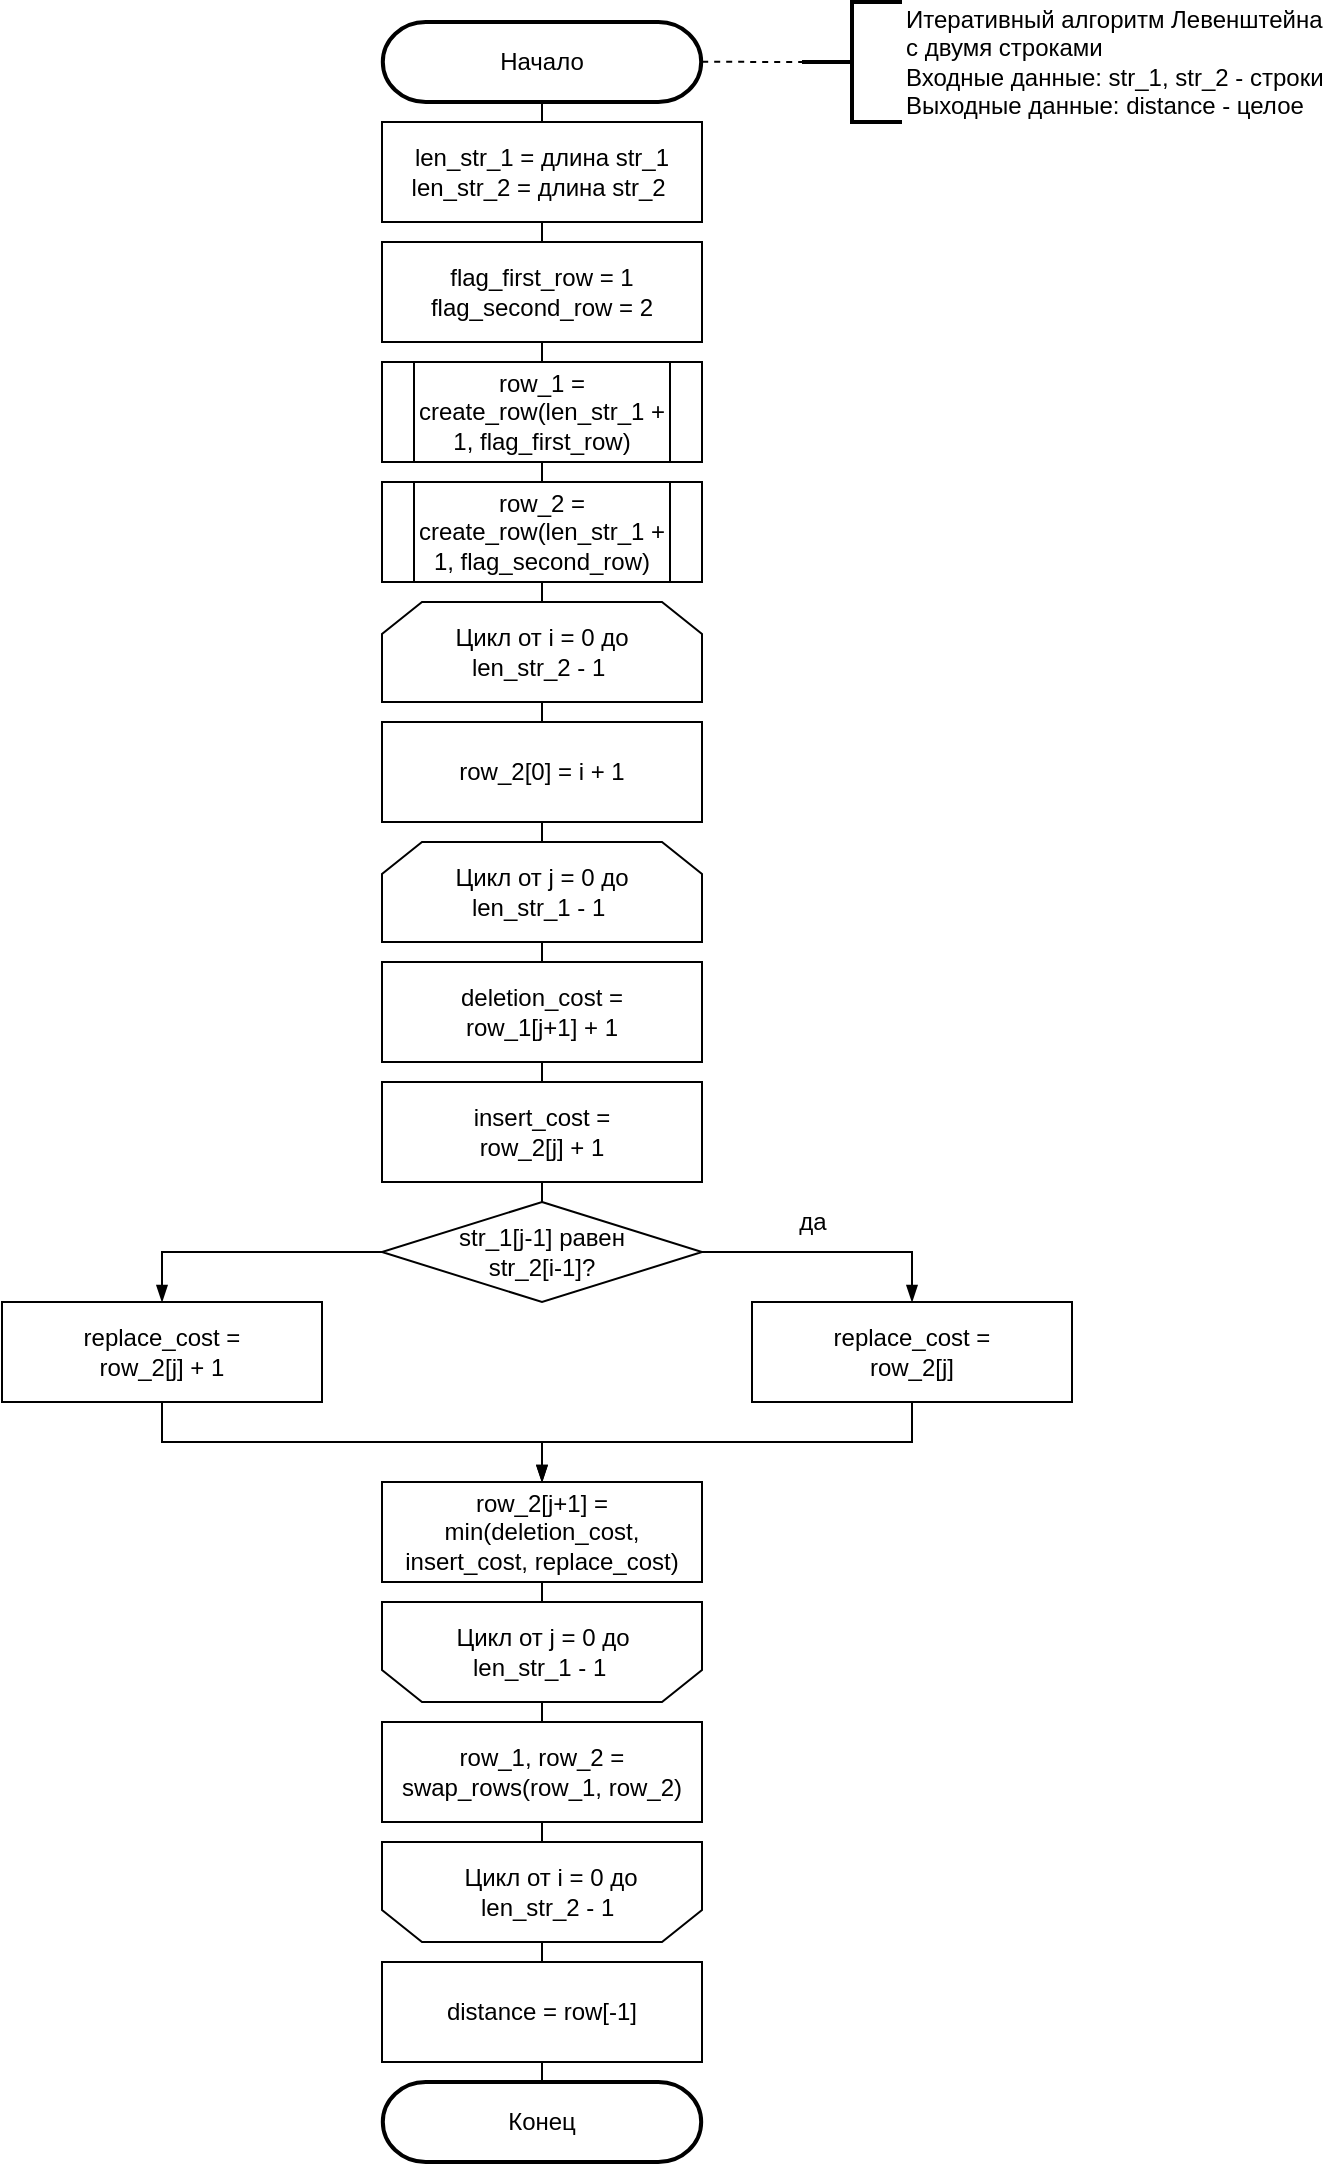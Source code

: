 <mxfile version="14.9.6" type="device" pages="4"><diagram id="wcOaWoGumHLgok5iNIA7" name="Итеративный с двумя строками "><mxGraphModel dx="2595" dy="1518" grid="1" gridSize="10" guides="1" tooltips="1" connect="1" arrows="1" fold="1" page="1" pageScale="1" pageWidth="827" pageHeight="1169" math="0" shadow="0"><root><mxCell id="0"/><mxCell id="1" parent="0"/><mxCell id="ipTr7ee8x_dG4p_6dd5r-1" style="edgeStyle=orthogonalEdgeStyle;rounded=0;orthogonalLoop=1;jettySize=auto;html=1;exitX=0.5;exitY=1;exitDx=0;exitDy=0;exitPerimeter=0;entryX=0.5;entryY=0;entryDx=0;entryDy=0;endArrow=none;endFill=0;" edge="1" parent="1" source="ipTr7ee8x_dG4p_6dd5r-2" target="ipTr7ee8x_dG4p_6dd5r-5"><mxGeometry relative="1" as="geometry"/></mxCell><mxCell id="ipTr7ee8x_dG4p_6dd5r-2" value="Начало" style="strokeWidth=2;html=1;shape=stencil(xVVNb4MwDP01HJmAaF17nFh37GWTdnap20YLCXKyfvz7hRrUUkpHc5nEAT/De36OrUQit1uoMMoSDSVG4i3Ksk+kUmpwhnzgM1uGJwmHew5nUw7BVlg4xnZAEpYKOWMdmW/cy5VrGKTeIklXZ8U8Sl79N/Uj8sJo7Umk0baTuch7MpDa/5scmCx5emaZYxNzVHmFEh1SBz2bWzAQZe/BSuk4pY8Apa6jVvcvpa/HldIwpXlI99JrsXRkBxcBxm7ITWcjDyxIrmV/3F1QM3tyo90NyIncI0MLKPIlFN8bMj96dbPICurl7iXadGl2eK5eXM33Pf8tg5L6gmEyfZwBqPAv1DC88C907JZ0iOEgbUzGQd2FDr0C2mDsaeK1gk0nZfeI1QXcHP3taicBhq9aNo7i/xyHnHChjMU7e+Dx3pSd0IHRFPnaEN6Z2bVUiu+moXXoEZxQvilPwC8=);whiteSpace=wrap;" vertex="1" parent="1"><mxGeometry x="240.0" y="60.0" width="300" height="40" as="geometry"/></mxCell><mxCell id="ipTr7ee8x_dG4p_6dd5r-3" value="Итеративный алгоритм Левенштейна&amp;nbsp;&lt;br&gt;с двумя строками&lt;br&gt;Входные данные: str_1, str_2 - строки&lt;br&gt;Выходные данные: distance - целое" style="strokeWidth=2;html=1;shape=mxgraph.flowchart.annotation_2;align=left;labelPosition=right;pointerEvents=1;" vertex="1" parent="1"><mxGeometry x="520.0" y="50.0" width="50" height="60" as="geometry"/></mxCell><mxCell id="ipTr7ee8x_dG4p_6dd5r-4" style="edgeStyle=orthogonalEdgeStyle;rounded=0;orthogonalLoop=1;jettySize=auto;html=1;exitX=0.5;exitY=1;exitDx=0;exitDy=0;entryX=0.5;entryY=0;entryDx=0;entryDy=0;endArrow=none;endFill=0;" edge="1" parent="1" source="ipTr7ee8x_dG4p_6dd5r-5" target="ipTr7ee8x_dG4p_6dd5r-7"><mxGeometry relative="1" as="geometry"/></mxCell><mxCell id="ipTr7ee8x_dG4p_6dd5r-5" value="len_str_1 = длина str_1&lt;br&gt;len_str_2 = длина str_2&amp;nbsp;" style="rounded=0;whiteSpace=wrap;html=1;" vertex="1" parent="1"><mxGeometry x="310.0" y="110.0" width="160" height="50" as="geometry"/></mxCell><mxCell id="ipTr7ee8x_dG4p_6dd5r-6" style="edgeStyle=orthogonalEdgeStyle;rounded=0;orthogonalLoop=1;jettySize=auto;html=1;exitX=0.5;exitY=1;exitDx=0;exitDy=0;entryX=0.5;entryY=0;entryDx=0;entryDy=0;endArrow=none;endFill=0;" edge="1" parent="1" source="ipTr7ee8x_dG4p_6dd5r-7" target="ipTr7ee8x_dG4p_6dd5r-9"><mxGeometry relative="1" as="geometry"/></mxCell><mxCell id="ipTr7ee8x_dG4p_6dd5r-7" value="flag_first_row = 1&lt;br&gt;flag_second_row = 2" style="rounded=0;whiteSpace=wrap;html=1;" vertex="1" parent="1"><mxGeometry x="310.0" y="170.0" width="160" height="50" as="geometry"/></mxCell><mxCell id="ipTr7ee8x_dG4p_6dd5r-8" style="edgeStyle=orthogonalEdgeStyle;rounded=0;orthogonalLoop=1;jettySize=auto;html=1;exitX=0.5;exitY=1;exitDx=0;exitDy=0;entryX=0.5;entryY=0;entryDx=0;entryDy=0;endArrow=none;endFill=0;" edge="1" parent="1" source="ipTr7ee8x_dG4p_6dd5r-9" target="ipTr7ee8x_dG4p_6dd5r-11"><mxGeometry relative="1" as="geometry"/></mxCell><mxCell id="ipTr7ee8x_dG4p_6dd5r-9" value="row_1 = create_row(len_str_1 + 1, flag_first_row)" style="shape=process;whiteSpace=wrap;html=1;backgroundOutline=1;" vertex="1" parent="1"><mxGeometry x="310.0" y="230.0" width="160" height="50" as="geometry"/></mxCell><mxCell id="ipTr7ee8x_dG4p_6dd5r-10" style="edgeStyle=orthogonalEdgeStyle;rounded=0;orthogonalLoop=1;jettySize=auto;html=1;exitX=0.5;exitY=1;exitDx=0;exitDy=0;entryX=0.5;entryY=0;entryDx=0;entryDy=0;endArrow=none;endFill=0;" edge="1" parent="1" source="ipTr7ee8x_dG4p_6dd5r-11" target="ipTr7ee8x_dG4p_6dd5r-13"><mxGeometry relative="1" as="geometry"/></mxCell><mxCell id="ipTr7ee8x_dG4p_6dd5r-11" value="row_2 = create_row(len_str_1 + 1, flag_second_row)" style="shape=process;whiteSpace=wrap;html=1;backgroundOutline=1;" vertex="1" parent="1"><mxGeometry x="310.0" y="290.0" width="160" height="50" as="geometry"/></mxCell><mxCell id="ipTr7ee8x_dG4p_6dd5r-12" style="edgeStyle=orthogonalEdgeStyle;rounded=0;orthogonalLoop=1;jettySize=auto;html=1;exitX=0.5;exitY=1;exitDx=0;exitDy=0;entryX=0.5;entryY=0;entryDx=0;entryDy=0;endArrow=none;endFill=0;" edge="1" parent="1" source="ipTr7ee8x_dG4p_6dd5r-13" target="ipTr7ee8x_dG4p_6dd5r-15"><mxGeometry relative="1" as="geometry"/></mxCell><mxCell id="ipTr7ee8x_dG4p_6dd5r-13" value="Цикл от i = 0 до &lt;br&gt;len_str_2 - 1&amp;nbsp;" style="shape=loopLimit;whiteSpace=wrap;html=1;" vertex="1" parent="1"><mxGeometry x="310.0" y="350.0" width="160" height="50" as="geometry"/></mxCell><mxCell id="ipTr7ee8x_dG4p_6dd5r-14" style="edgeStyle=orthogonalEdgeStyle;rounded=0;orthogonalLoop=1;jettySize=auto;html=1;exitX=0.5;exitY=1;exitDx=0;exitDy=0;entryX=0.5;entryY=0;entryDx=0;entryDy=0;endArrow=none;endFill=0;" edge="1" parent="1" source="ipTr7ee8x_dG4p_6dd5r-15" target="ipTr7ee8x_dG4p_6dd5r-17"><mxGeometry relative="1" as="geometry"/></mxCell><mxCell id="ipTr7ee8x_dG4p_6dd5r-15" value="row_2[0] = i + 1" style="rounded=0;whiteSpace=wrap;html=1;" vertex="1" parent="1"><mxGeometry x="310.0" y="410.0" width="160" height="50" as="geometry"/></mxCell><mxCell id="ipTr7ee8x_dG4p_6dd5r-16" style="edgeStyle=orthogonalEdgeStyle;rounded=0;orthogonalLoop=1;jettySize=auto;html=1;exitX=0.5;exitY=1;exitDx=0;exitDy=0;entryX=0.5;entryY=0;entryDx=0;entryDy=0;endArrow=none;endFill=0;" edge="1" parent="1" source="ipTr7ee8x_dG4p_6dd5r-17" target="ipTr7ee8x_dG4p_6dd5r-19"><mxGeometry relative="1" as="geometry"/></mxCell><mxCell id="ipTr7ee8x_dG4p_6dd5r-17" value="Цикл от j = 0 до &lt;br&gt;len_str_1 - 1&amp;nbsp;" style="shape=loopLimit;whiteSpace=wrap;html=1;" vertex="1" parent="1"><mxGeometry x="310.0" y="470.0" width="160" height="50" as="geometry"/></mxCell><mxCell id="ipTr7ee8x_dG4p_6dd5r-18" style="edgeStyle=orthogonalEdgeStyle;rounded=0;orthogonalLoop=1;jettySize=auto;html=1;exitX=0.5;exitY=1;exitDx=0;exitDy=0;entryX=0.5;entryY=0;entryDx=0;entryDy=0;endArrow=none;endFill=0;" edge="1" parent="1" source="ipTr7ee8x_dG4p_6dd5r-19" target="ipTr7ee8x_dG4p_6dd5r-21"><mxGeometry relative="1" as="geometry"/></mxCell><mxCell id="ipTr7ee8x_dG4p_6dd5r-19" value="deletion_cost = &lt;br&gt;row_1[j+1] + 1" style="rounded=0;whiteSpace=wrap;html=1;" vertex="1" parent="1"><mxGeometry x="310.0" y="530.0" width="160" height="50" as="geometry"/></mxCell><mxCell id="ipTr7ee8x_dG4p_6dd5r-20" style="edgeStyle=orthogonalEdgeStyle;rounded=0;orthogonalLoop=1;jettySize=auto;html=1;exitX=0.5;exitY=1;exitDx=0;exitDy=0;entryX=0.5;entryY=0;entryDx=0;entryDy=0;endArrow=none;endFill=0;" edge="1" parent="1" source="ipTr7ee8x_dG4p_6dd5r-21" target="ipTr7ee8x_dG4p_6dd5r-26"><mxGeometry relative="1" as="geometry"/></mxCell><mxCell id="ipTr7ee8x_dG4p_6dd5r-21" value="insert_cost = &lt;br&gt;row_2[j] + 1" style="rounded=0;whiteSpace=wrap;html=1;" vertex="1" parent="1"><mxGeometry x="310.0" y="590.0" width="160" height="50" as="geometry"/></mxCell><mxCell id="ipTr7ee8x_dG4p_6dd5r-22" style="edgeStyle=orthogonalEdgeStyle;rounded=0;orthogonalLoop=1;jettySize=auto;html=1;exitX=0.5;exitY=1;exitDx=0;exitDy=0;entryX=0.5;entryY=0;entryDx=0;entryDy=0;endArrow=blockThin;endFill=1;" edge="1" parent="1" source="ipTr7ee8x_dG4p_6dd5r-23" target="ipTr7ee8x_dG4p_6dd5r-31"><mxGeometry relative="1" as="geometry"/></mxCell><mxCell id="ipTr7ee8x_dG4p_6dd5r-23" value="replace_cost = &lt;br&gt;row_2[j]" style="rounded=0;whiteSpace=wrap;html=1;" vertex="1" parent="1"><mxGeometry x="495.0" y="700.0" width="160" height="50" as="geometry"/></mxCell><mxCell id="ipTr7ee8x_dG4p_6dd5r-24" style="edgeStyle=orthogonalEdgeStyle;rounded=0;orthogonalLoop=1;jettySize=auto;html=1;exitX=1;exitY=0.5;exitDx=0;exitDy=0;entryX=0.5;entryY=0;entryDx=0;entryDy=0;endArrow=blockThin;endFill=1;" edge="1" parent="1" source="ipTr7ee8x_dG4p_6dd5r-26" target="ipTr7ee8x_dG4p_6dd5r-23"><mxGeometry relative="1" as="geometry"/></mxCell><mxCell id="ipTr7ee8x_dG4p_6dd5r-25" style="edgeStyle=orthogonalEdgeStyle;rounded=0;orthogonalLoop=1;jettySize=auto;html=1;exitX=0;exitY=0.5;exitDx=0;exitDy=0;entryX=0.5;entryY=0;entryDx=0;entryDy=0;endArrow=blockThin;endFill=1;" edge="1" parent="1" source="ipTr7ee8x_dG4p_6dd5r-26" target="ipTr7ee8x_dG4p_6dd5r-29"><mxGeometry relative="1" as="geometry"/></mxCell><mxCell id="ipTr7ee8x_dG4p_6dd5r-26" value="str_1[j-1] равен&lt;br&gt;str_2[i-1]?" style="rhombus;whiteSpace=wrap;html=1;" vertex="1" parent="1"><mxGeometry x="310.0" y="650.0" width="160" height="50" as="geometry"/></mxCell><mxCell id="ipTr7ee8x_dG4p_6dd5r-27" value="да" style="text;html=1;align=center;verticalAlign=middle;resizable=0;points=[];autosize=1;strokeColor=none;" vertex="1" parent="1"><mxGeometry x="510.0" y="650.0" width="30" height="20" as="geometry"/></mxCell><mxCell id="ipTr7ee8x_dG4p_6dd5r-28" style="edgeStyle=orthogonalEdgeStyle;rounded=0;orthogonalLoop=1;jettySize=auto;html=1;exitX=0.5;exitY=1;exitDx=0;exitDy=0;entryX=0.5;entryY=0;entryDx=0;entryDy=0;endArrow=blockThin;endFill=1;" edge="1" parent="1" source="ipTr7ee8x_dG4p_6dd5r-29" target="ipTr7ee8x_dG4p_6dd5r-31"><mxGeometry relative="1" as="geometry"/></mxCell><mxCell id="ipTr7ee8x_dG4p_6dd5r-29" value="replace_cost = &lt;br&gt;row_2[j] + 1" style="rounded=0;whiteSpace=wrap;html=1;" vertex="1" parent="1"><mxGeometry x="120.0" y="700.0" width="160" height="50" as="geometry"/></mxCell><mxCell id="ipTr7ee8x_dG4p_6dd5r-30" style="edgeStyle=orthogonalEdgeStyle;rounded=0;orthogonalLoop=1;jettySize=auto;html=1;exitX=0.5;exitY=1;exitDx=0;exitDy=0;entryX=0.5;entryY=1;entryDx=0;entryDy=0;endArrow=none;endFill=0;" edge="1" parent="1" source="ipTr7ee8x_dG4p_6dd5r-31" target="ipTr7ee8x_dG4p_6dd5r-41"><mxGeometry relative="1" as="geometry"/></mxCell><mxCell id="ipTr7ee8x_dG4p_6dd5r-31" value="row_2[j+1] = min(deletion_cost, insert_cost, replace_cost)" style="rounded=0;whiteSpace=wrap;html=1;" vertex="1" parent="1"><mxGeometry x="310.0" y="790.0" width="160" height="50" as="geometry"/></mxCell><mxCell id="ipTr7ee8x_dG4p_6dd5r-32" style="edgeStyle=orthogonalEdgeStyle;rounded=0;orthogonalLoop=1;jettySize=auto;html=1;exitX=0.5;exitY=1;exitDx=0;exitDy=0;endArrow=blockThin;endFill=1;" edge="1" parent="1" source="ipTr7ee8x_dG4p_6dd5r-17" target="ipTr7ee8x_dG4p_6dd5r-17"><mxGeometry relative="1" as="geometry"/></mxCell><mxCell id="ipTr7ee8x_dG4p_6dd5r-33" style="edgeStyle=orthogonalEdgeStyle;rounded=0;orthogonalLoop=1;jettySize=auto;html=1;exitX=0.5;exitY=1;exitDx=0;exitDy=0;entryX=0.5;entryY=1;entryDx=0;entryDy=0;endArrow=none;endFill=0;" edge="1" parent="1" source="ipTr7ee8x_dG4p_6dd5r-34" target="ipTr7ee8x_dG4p_6dd5r-44"><mxGeometry relative="1" as="geometry"/></mxCell><mxCell id="ipTr7ee8x_dG4p_6dd5r-34" value="row_1, row_2 = swap_rows(row_1, row_2)" style="rounded=0;whiteSpace=wrap;html=1;" vertex="1" parent="1"><mxGeometry x="310.0" y="910.0" width="160" height="50" as="geometry"/></mxCell><mxCell id="ipTr7ee8x_dG4p_6dd5r-35" style="edgeStyle=orthogonalEdgeStyle;rounded=0;orthogonalLoop=1;jettySize=auto;html=1;exitX=0.5;exitY=0;exitDx=0;exitDy=0;entryX=0.5;entryY=0;entryDx=0;entryDy=0;endArrow=none;endFill=0;" edge="1" parent="1" source="ipTr7ee8x_dG4p_6dd5r-36" target="ipTr7ee8x_dG4p_6dd5r-44"><mxGeometry relative="1" as="geometry"/></mxCell><mxCell id="ipTr7ee8x_dG4p_6dd5r-36" value="distance = row[-1]" style="rounded=0;whiteSpace=wrap;html=1;" vertex="1" parent="1"><mxGeometry x="310.0" y="1030.0" width="160" height="50" as="geometry"/></mxCell><mxCell id="ipTr7ee8x_dG4p_6dd5r-37" value="" style="endArrow=none;dashed=1;html=1;entryX=0;entryY=0.5;entryDx=0;entryDy=0;entryPerimeter=0;exitX=0.767;exitY=0.497;exitDx=0;exitDy=0;exitPerimeter=0;" edge="1" parent="1" source="ipTr7ee8x_dG4p_6dd5r-2" target="ipTr7ee8x_dG4p_6dd5r-3"><mxGeometry width="50" height="50" relative="1" as="geometry"><mxPoint x="330.0" y="190.0" as="sourcePoint"/><mxPoint x="380.0" y="140.0" as="targetPoint"/></mxGeometry></mxCell><mxCell id="ipTr7ee8x_dG4p_6dd5r-38" style="edgeStyle=orthogonalEdgeStyle;rounded=0;orthogonalLoop=1;jettySize=auto;html=1;exitX=0.5;exitY=0;exitDx=0;exitDy=0;exitPerimeter=0;entryX=0.5;entryY=1;entryDx=0;entryDy=0;endArrow=none;endFill=0;" edge="1" parent="1" source="ipTr7ee8x_dG4p_6dd5r-39" target="ipTr7ee8x_dG4p_6dd5r-36"><mxGeometry relative="1" as="geometry"/></mxCell><mxCell id="ipTr7ee8x_dG4p_6dd5r-39" value="Конец" style="strokeWidth=2;html=1;shape=stencil(xVVNb4MwDP01HJmAaF17nFh37GWTdnap20YLCXKyfvz7hRrUUkpHc5nEAT/De36OrUQit1uoMMoSDSVG4i3Ksk+kUmpwhnzgM1uGJwmHew5nUw7BVlg4xnZAEpYKOWMdmW/cy5VrGKTeIklXZ8U8Sl79N/Uj8sJo7Umk0baTuch7MpDa/5scmCx5emaZYxNzVHmFEh1SBz2bWzAQZe/BSuk4pY8Apa6jVvcvpa/HldIwpXlI99JrsXRkBxcBxm7ITWcjDyxIrmV/3F1QM3tyo90NyIncI0MLKPIlFN8bMj96dbPICurl7iXadGl2eK5eXM33Pf8tg5L6gmEyfZwBqPAv1DC88C907JZ0iOEgbUzGQd2FDr0C2mDsaeK1gk0nZfeI1QXcHP3taicBhq9aNo7i/xyHnHChjMU7e+Dx3pSd0IHRFPnaEN6Z2bVUiu+moXXoEZxQvilPwC8=);whiteSpace=wrap;" vertex="1" parent="1"><mxGeometry x="240.0" y="1090.0" width="300" height="40" as="geometry"/></mxCell><mxCell id="ipTr7ee8x_dG4p_6dd5r-40" value="" style="group" vertex="1" connectable="0" parent="1"><mxGeometry x="310.0" y="850.0" width="160" height="50" as="geometry"/></mxCell><mxCell id="ipTr7ee8x_dG4p_6dd5r-41" value="" style="shape=loopLimit;whiteSpace=wrap;html=1;rotation=-180;" vertex="1" parent="ipTr7ee8x_dG4p_6dd5r-40"><mxGeometry width="160" height="50" as="geometry"/></mxCell><mxCell id="ipTr7ee8x_dG4p_6dd5r-42" value="&lt;span&gt;Цикл от j = 0 до&lt;/span&gt;&lt;br&gt;&lt;span&gt;len_str_1 - 1&amp;nbsp;&lt;/span&gt;" style="text;html=1;align=center;verticalAlign=middle;resizable=0;points=[];autosize=1;strokeColor=none;" vertex="1" parent="ipTr7ee8x_dG4p_6dd5r-40"><mxGeometry x="30" y="10" width="100" height="30" as="geometry"/></mxCell><mxCell id="ipTr7ee8x_dG4p_6dd5r-43" value="" style="group" vertex="1" connectable="0" parent="1"><mxGeometry x="310.0" y="970.0" width="160" height="50" as="geometry"/></mxCell><mxCell id="ipTr7ee8x_dG4p_6dd5r-44" value="" style="shape=loopLimit;whiteSpace=wrap;html=1;rotation=-180;" vertex="1" parent="ipTr7ee8x_dG4p_6dd5r-43"><mxGeometry width="160" height="50" as="geometry"/></mxCell><mxCell id="ipTr7ee8x_dG4p_6dd5r-45" value="&lt;span&gt;Цикл от i = 0 до&lt;/span&gt;&lt;br&gt;&lt;span&gt;len_str_2 - 1&amp;nbsp;&lt;/span&gt;" style="text;html=1;align=center;verticalAlign=middle;resizable=0;points=[];autosize=1;strokeColor=none;" vertex="1" parent="ipTr7ee8x_dG4p_6dd5r-43"><mxGeometry x="34" y="10" width="100" height="30" as="geometry"/></mxCell><mxCell id="ipTr7ee8x_dG4p_6dd5r-46" style="edgeStyle=orthogonalEdgeStyle;rounded=0;orthogonalLoop=1;jettySize=auto;html=1;exitX=0.5;exitY=0;exitDx=0;exitDy=0;entryX=0.5;entryY=0;entryDx=0;entryDy=0;endArrow=none;endFill=0;" edge="1" parent="1" source="ipTr7ee8x_dG4p_6dd5r-41" target="ipTr7ee8x_dG4p_6dd5r-34"><mxGeometry relative="1" as="geometry"/></mxCell></root></mxGraphModel></diagram><diagram name="Рекурсивный Левенштейн без кэша" id="athUGmx0uQDixEqzI88d"><mxGraphModel dx="1038" dy="607" grid="1" gridSize="10" guides="1" tooltips="1" connect="1" arrows="1" fold="1" page="1" pageScale="1" pageWidth="827" pageHeight="1169" math="0" shadow="0"><root><mxCell id="4xasHKgMiyW78nQcHdOk-0"/><mxCell id="4xasHKgMiyW78nQcHdOk-1" parent="4xasHKgMiyW78nQcHdOk-0"/><mxCell id="fLmLMAGY_kPStmHwOJ17-18" style="edgeStyle=orthogonalEdgeStyle;rounded=0;orthogonalLoop=1;jettySize=auto;html=1;exitX=0.5;exitY=1;exitDx=0;exitDy=0;exitPerimeter=0;entryX=0.5;entryY=0;entryDx=0;entryDy=0;endArrow=none;endFill=0;" parent="4xasHKgMiyW78nQcHdOk-1" source="Z0AhtuOXCmYpvKemRRse-0" target="g_HdgRokkp-C7gBe7Eq_-0" edge="1"><mxGeometry relative="1" as="geometry"/></mxCell><mxCell id="Z0AhtuOXCmYpvKemRRse-0" value="Начало" style="strokeWidth=2;html=1;shape=stencil(xVVNb4MwDP01HJmAaF17nFh37GWTdnap20YLCXKyfvz7hRrUUkpHc5nEAT/De36OrUQit1uoMMoSDSVG4i3Ksk+kUmpwhnzgM1uGJwmHew5nUw7BVlg4xnZAEpYKOWMdmW/cy5VrGKTeIklXZ8U8Sl79N/Uj8sJo7Umk0baTuch7MpDa/5scmCx5emaZYxNzVHmFEh1SBz2bWzAQZe/BSuk4pY8Apa6jVvcvpa/HldIwpXlI99JrsXRkBxcBxm7ITWcjDyxIrmV/3F1QM3tyo90NyIncI0MLKPIlFN8bMj96dbPICurl7iXadGl2eK5eXM33Pf8tg5L6gmEyfZwBqPAv1DC88C907JZ0iOEgbUzGQd2FDr0C2mDsaeK1gk0nZfeI1QXcHP3taicBhq9aNo7i/xyHnHChjMU7e+Dx3pSd0IHRFPnaEN6Z2bVUiu+moXXoEZxQvilPwC8=);whiteSpace=wrap;" parent="4xasHKgMiyW78nQcHdOk-1" vertex="1"><mxGeometry x="260" y="20" width="300" height="40" as="geometry"/></mxCell><mxCell id="Z0AhtuOXCmYpvKemRRse-2" style="edgeStyle=orthogonalEdgeStyle;rounded=0;orthogonalLoop=1;jettySize=auto;html=1;exitX=0;exitY=0.5;exitDx=0;exitDy=0;exitPerimeter=0;endArrow=none;endFill=0;dashed=1;" parent="4xasHKgMiyW78nQcHdOk-1" source="Z0AhtuOXCmYpvKemRRse-1" edge="1"><mxGeometry relative="1" as="geometry"><mxPoint x="489" y="40" as="targetPoint"/><Array as="points"><mxPoint x="489" y="40"/></Array></mxGeometry></mxCell><mxCell id="Z0AhtuOXCmYpvKemRRse-1" value="Рекурсивный алгоритм &lt;br&gt;Левенштейна&amp;nbsp;без кэша&lt;br&gt;Входные данные: str_1, str_2 - строки&lt;br&gt;Выходные данные: distance - целое" style="strokeWidth=2;html=1;shape=mxgraph.flowchart.annotation_2;align=left;labelPosition=right;pointerEvents=1;" parent="4xasHKgMiyW78nQcHdOk-1" vertex="1"><mxGeometry x="540" y="10" width="50" height="60" as="geometry"/></mxCell><mxCell id="6fJPXdPTq4QUjVU6cTNr-1" style="edgeStyle=orthogonalEdgeStyle;rounded=0;orthogonalLoop=1;jettySize=auto;html=1;exitX=1;exitY=0.5;exitDx=0;exitDy=0;entryX=0.5;entryY=0;entryDx=0;entryDy=0;endArrow=blockThin;endFill=1;" parent="4xasHKgMiyW78nQcHdOk-1" source="g_HdgRokkp-C7gBe7Eq_-0" target="6fJPXdPTq4QUjVU6cTNr-0" edge="1"><mxGeometry relative="1" as="geometry"/></mxCell><mxCell id="VPAwj0BAUE9c4t7Zi8pi-0" style="edgeStyle=orthogonalEdgeStyle;rounded=0;orthogonalLoop=1;jettySize=auto;html=1;exitX=0;exitY=0.5;exitDx=0;exitDy=0;entryX=0.5;entryY=0;entryDx=0;entryDy=0;endArrow=blockThin;endFill=1;" parent="4xasHKgMiyW78nQcHdOk-1" source="g_HdgRokkp-C7gBe7Eq_-0" target="VPAwj0BAUE9c4t7Zi8pi-1" edge="1"><mxGeometry relative="1" as="geometry"><mxPoint x="230" y="160" as="targetPoint"/></mxGeometry></mxCell><mxCell id="g_HdgRokkp-C7gBe7Eq_-0" value="&lt;font style=&quot;font-size: 11px&quot;&gt;Длина строки str_1&lt;br&gt;или&amp;nbsp;str_2 равна 0?&lt;/font&gt;" style="rhombus;whiteSpace=wrap;html=1;" parent="4xasHKgMiyW78nQcHdOk-1" vertex="1"><mxGeometry x="330" y="80" width="160" height="60" as="geometry"/></mxCell><mxCell id="6fJPXdPTq4QUjVU6cTNr-0" value="len_str_1 = длина str_1&lt;br&gt;len_str_2 = длина str_2&amp;nbsp;" style="rounded=0;whiteSpace=wrap;html=1;" parent="4xasHKgMiyW78nQcHdOk-1" vertex="1"><mxGeometry x="580" y="140" width="160" height="60" as="geometry"/></mxCell><mxCell id="6fJPXdPTq4QUjVU6cTNr-2" value="да" style="text;html=1;align=center;verticalAlign=middle;resizable=0;points=[];autosize=1;strokeColor=none;" parent="4xasHKgMiyW78nQcHdOk-1" vertex="1"><mxGeometry x="515" y="90" width="30" height="20" as="geometry"/></mxCell><mxCell id="fLmLMAGY_kPStmHwOJ17-19" style="edgeStyle=orthogonalEdgeStyle;rounded=0;orthogonalLoop=1;jettySize=auto;html=1;exitX=0.5;exitY=1;exitDx=0;exitDy=0;endArrow=none;endFill=0;" parent="4xasHKgMiyW78nQcHdOk-1" source="6fJPXdPTq4QUjVU6cTNr-3" edge="1"><mxGeometry relative="1" as="geometry"><mxPoint x="410" y="620" as="targetPoint"/><Array as="points"><mxPoint x="660" y="610"/><mxPoint x="410" y="610"/></Array></mxGeometry></mxCell><mxCell id="6fJPXdPTq4QUjVU6cTNr-3" value="distance = abs(len_str_1 - len_str_2)" style="rounded=0;whiteSpace=wrap;html=1;" parent="4xasHKgMiyW78nQcHdOk-1" vertex="1"><mxGeometry x="580" y="210" width="160" height="60" as="geometry"/></mxCell><mxCell id="fLmLMAGY_kPStmHwOJ17-1" style="edgeStyle=orthogonalEdgeStyle;rounded=0;orthogonalLoop=1;jettySize=auto;html=1;exitX=1;exitY=0.5;exitDx=0;exitDy=0;entryX=0.5;entryY=0;entryDx=0;entryDy=0;endArrow=blockThin;endFill=1;" parent="4xasHKgMiyW78nQcHdOk-1" source="VPAwj0BAUE9c4t7Zi8pi-1" target="fLmLMAGY_kPStmHwOJ17-0" edge="1"><mxGeometry relative="1" as="geometry"/></mxCell><mxCell id="fLmLMAGY_kPStmHwOJ17-3" style="edgeStyle=orthogonalEdgeStyle;rounded=0;orthogonalLoop=1;jettySize=auto;html=1;exitX=0;exitY=0.5;exitDx=0;exitDy=0;entryX=0.5;entryY=0;entryDx=0;entryDy=0;endArrow=blockThin;endFill=1;" parent="4xasHKgMiyW78nQcHdOk-1" source="VPAwj0BAUE9c4t7Zi8pi-1" target="fLmLMAGY_kPStmHwOJ17-2" edge="1"><mxGeometry relative="1" as="geometry"/></mxCell><mxCell id="VPAwj0BAUE9c4t7Zi8pi-1" value="&lt;span style=&quot;font-size: 11px&quot;&gt;str[-1] равен str_2[-1]?&lt;/span&gt;" style="rhombus;whiteSpace=wrap;html=1;" parent="4xasHKgMiyW78nQcHdOk-1" vertex="1"><mxGeometry x="170" y="150" width="180" height="60" as="geometry"/></mxCell><mxCell id="fLmLMAGY_kPStmHwOJ17-14" style="edgeStyle=orthogonalEdgeStyle;rounded=0;orthogonalLoop=1;jettySize=auto;html=1;exitX=0.5;exitY=1;exitDx=0;exitDy=0;entryX=0.5;entryY=0;entryDx=0;entryDy=0;endArrow=blockThin;endFill=1;" parent="4xasHKgMiyW78nQcHdOk-1" source="fLmLMAGY_kPStmHwOJ17-0" target="fLmLMAGY_kPStmHwOJ17-9" edge="1"><mxGeometry relative="1" as="geometry"><Array as="points"><mxPoint x="400" y="300"/><mxPoint x="230" y="300"/></Array></mxGeometry></mxCell><mxCell id="fLmLMAGY_kPStmHwOJ17-0" value="match = 0" style="rounded=0;whiteSpace=wrap;html=1;" parent="4xasHKgMiyW78nQcHdOk-1" vertex="1"><mxGeometry x="350" y="210" width="160" height="60" as="geometry"/></mxCell><mxCell id="fLmLMAGY_kPStmHwOJ17-15" style="edgeStyle=orthogonalEdgeStyle;rounded=0;orthogonalLoop=1;jettySize=auto;html=1;entryX=0.5;entryY=0;entryDx=0;entryDy=0;endArrow=blockThin;endFill=1;" parent="4xasHKgMiyW78nQcHdOk-1" source="fLmLMAGY_kPStmHwOJ17-2" target="fLmLMAGY_kPStmHwOJ17-9" edge="1"><mxGeometry relative="1" as="geometry"><Array as="points"><mxPoint x="90" y="300"/><mxPoint x="250" y="300"/></Array></mxGeometry></mxCell><mxCell id="fLmLMAGY_kPStmHwOJ17-2" value="match = 1" style="rounded=0;whiteSpace=wrap;html=1;" parent="4xasHKgMiyW78nQcHdOk-1" vertex="1"><mxGeometry x="10" y="210" width="160" height="60" as="geometry"/></mxCell><mxCell id="fLmLMAGY_kPStmHwOJ17-4" value="да" style="text;html=1;align=center;verticalAlign=middle;resizable=0;points=[];autosize=1;strokeColor=none;" parent="4xasHKgMiyW78nQcHdOk-1" vertex="1"><mxGeometry x="340" y="160" width="30" height="20" as="geometry"/></mxCell><mxCell id="fLmLMAGY_kPStmHwOJ17-22" style="edgeStyle=orthogonalEdgeStyle;rounded=0;orthogonalLoop=1;jettySize=auto;html=1;exitX=0.5;exitY=1;exitDx=0;exitDy=0;entryX=0.5;entryY=0;entryDx=0;entryDy=0;endArrow=none;endFill=0;" parent="4xasHKgMiyW78nQcHdOk-1" source="fLmLMAGY_kPStmHwOJ17-9" target="fLmLMAGY_kPStmHwOJ17-10" edge="1"><mxGeometry relative="1" as="geometry"/></mxCell><mxCell id="fLmLMAGY_kPStmHwOJ17-9" value="&lt;br&gt;insert = recursive_levenstein(&lt;br&gt;str_1, str_2[:-1]) + 1&lt;br&gt;&amp;nbsp;" style="shape=process;whiteSpace=wrap;html=1;backgroundOutline=1;" parent="4xasHKgMiyW78nQcHdOk-1" vertex="1"><mxGeometry x="170" y="320" width="160" height="60" as="geometry"/></mxCell><mxCell id="fLmLMAGY_kPStmHwOJ17-10" value="&lt;br&gt;delete = recursive_levenstein(&lt;br&gt;str_1[:-1], str_2) + 1&lt;br&gt;&amp;nbsp;" style="shape=process;whiteSpace=wrap;html=1;backgroundOutline=1;" parent="4xasHKgMiyW78nQcHdOk-1" vertex="1"><mxGeometry x="170" y="390" width="160" height="60" as="geometry"/></mxCell><mxCell id="fLmLMAGY_kPStmHwOJ17-23" style="edgeStyle=orthogonalEdgeStyle;rounded=0;orthogonalLoop=1;jettySize=auto;html=1;exitX=0.5;exitY=0;exitDx=0;exitDy=0;entryX=0.5;entryY=1;entryDx=0;entryDy=0;endArrow=none;endFill=0;" parent="4xasHKgMiyW78nQcHdOk-1" source="fLmLMAGY_kPStmHwOJ17-11" target="fLmLMAGY_kPStmHwOJ17-10" edge="1"><mxGeometry relative="1" as="geometry"/></mxCell><mxCell id="fLmLMAGY_kPStmHwOJ17-11" value="&lt;br&gt;replace = recursive_levenstein(&lt;br&gt;str_1[:-1], str_2[:-1]) + match&lt;br&gt;&amp;nbsp;" style="shape=process;whiteSpace=wrap;html=1;backgroundOutline=1;" parent="4xasHKgMiyW78nQcHdOk-1" vertex="1"><mxGeometry x="170" y="460" width="160" height="60" as="geometry"/></mxCell><mxCell id="fLmLMAGY_kPStmHwOJ17-20" style="edgeStyle=orthogonalEdgeStyle;rounded=0;orthogonalLoop=1;jettySize=auto;html=1;exitX=0.5;exitY=1;exitDx=0;exitDy=0;entryX=0.5;entryY=0;entryDx=0;entryDy=0;entryPerimeter=0;endArrow=blockThin;endFill=1;" parent="4xasHKgMiyW78nQcHdOk-1" source="fLmLMAGY_kPStmHwOJ17-12" target="fLmLMAGY_kPStmHwOJ17-16" edge="1"><mxGeometry relative="1" as="geometry"><Array as="points"><mxPoint x="250" y="610"/><mxPoint x="410" y="610"/></Array></mxGeometry></mxCell><mxCell id="fLmLMAGY_kPStmHwOJ17-24" style="edgeStyle=orthogonalEdgeStyle;rounded=0;orthogonalLoop=1;jettySize=auto;html=1;exitX=0.5;exitY=0;exitDx=0;exitDy=0;entryX=0.5;entryY=1;entryDx=0;entryDy=0;endArrow=none;endFill=0;" parent="4xasHKgMiyW78nQcHdOk-1" source="fLmLMAGY_kPStmHwOJ17-12" target="fLmLMAGY_kPStmHwOJ17-11" edge="1"><mxGeometry relative="1" as="geometry"/></mxCell><mxCell id="fLmLMAGY_kPStmHwOJ17-12" value="distance = min(insert, delete, replace)" style="rounded=0;whiteSpace=wrap;html=1;" parent="4xasHKgMiyW78nQcHdOk-1" vertex="1"><mxGeometry x="170" y="535" width="160" height="60" as="geometry"/></mxCell><mxCell id="fLmLMAGY_kPStmHwOJ17-16" value="Конец" style="strokeWidth=2;html=1;shape=stencil(xVVNb4MwDP01HJmAaF17nFh37GWTdnap20YLCXKyfvz7hRrUUkpHc5nEAT/De36OrUQit1uoMMoSDSVG4i3Ksk+kUmpwhnzgM1uGJwmHew5nUw7BVlg4xnZAEpYKOWMdmW/cy5VrGKTeIklXZ8U8Sl79N/Uj8sJo7Umk0baTuch7MpDa/5scmCx5emaZYxNzVHmFEh1SBz2bWzAQZe/BSuk4pY8Apa6jVvcvpa/HldIwpXlI99JrsXRkBxcBxm7ITWcjDyxIrmV/3F1QM3tyo90NyIncI0MLKPIlFN8bMj96dbPICurl7iXadGl2eK5eXM33Pf8tg5L6gmEyfZwBqPAv1DC88C907JZ0iOEgbUzGQd2FDr0C2mDsaeK1gk0nZfeI1QXcHP3taicBhq9aNo7i/xyHnHChjMU7e+Dx3pSd0IHRFPnaEN6Z2bVUiu+moXXoEZxQvilPwC8=);whiteSpace=wrap;" parent="4xasHKgMiyW78nQcHdOk-1" vertex="1"><mxGeometry x="260" y="630" width="300" height="40" as="geometry"/></mxCell></root></mxGraphModel></diagram><diagram name="Рекурсивный Левенштейн с матрицей" id="J-MucFj6P0CL9-QmmE9X"><mxGraphModel dx="1038" dy="607" grid="1" gridSize="10" guides="1" tooltips="1" connect="1" arrows="1" fold="1" page="1" pageScale="1" pageWidth="827" pageHeight="1169" math="0" shadow="0"><root><mxCell id="HaR_77IX19ACo9xGjEcj-0"/><mxCell id="HaR_77IX19ACo9xGjEcj-1" parent="HaR_77IX19ACo9xGjEcj-0"/><mxCell id="PeojaTRQTHr3BbzapXZP-18" style="edgeStyle=orthogonalEdgeStyle;rounded=0;orthogonalLoop=1;jettySize=auto;html=1;exitX=0.5;exitY=1;exitDx=0;exitDy=0;exitPerimeter=0;entryX=0.5;entryY=0;entryDx=0;entryDy=0;endArrow=none;endFill=0;" parent="HaR_77IX19ACo9xGjEcj-1" source="MFAoU2Fyu1KnBxCyJcpG-0" target="PeojaTRQTHr3BbzapXZP-17" edge="1"><mxGeometry relative="1" as="geometry"/></mxCell><mxCell id="MFAoU2Fyu1KnBxCyJcpG-0" value="Начало" style="strokeWidth=2;html=1;shape=stencil(xVVNb4MwDP01HJmAaF17nFh37GWTdnap20YLCXKyfvz7hRrUUkpHc5nEAT/De36OrUQit1uoMMoSDSVG4i3Ksk+kUmpwhnzgM1uGJwmHew5nUw7BVlg4xnZAEpYKOWMdmW/cy5VrGKTeIklXZ8U8Sl79N/Uj8sJo7Umk0baTuch7MpDa/5scmCx5emaZYxNzVHmFEh1SBz2bWzAQZe/BSuk4pY8Apa6jVvcvpa/HldIwpXlI99JrsXRkBxcBxm7ITWcjDyxIrmV/3F1QM3tyo90NyIncI0MLKPIlFN8bMj96dbPICurl7iXadGl2eK5eXM33Pf8tg5L6gmEyfZwBqPAv1DC88C907JZ0iOEgbUzGQd2FDr0C2mDsaeK1gk0nZfeI1QXcHP3taicBhq9aNo7i/xyHnHChjMU7e+Dx3pSd0IHRFPnaEN6Z2bVUiu+moXXoEZxQvilPwC8=);whiteSpace=wrap;" parent="HaR_77IX19ACo9xGjEcj-1" vertex="1"><mxGeometry x="310" y="30" width="300" height="40" as="geometry"/></mxCell><mxCell id="ON2bnuHGQYqbmrhKf4rh-0" style="edgeStyle=orthogonalEdgeStyle;rounded=0;orthogonalLoop=1;jettySize=auto;html=1;exitX=0;exitY=0.5;exitDx=0;exitDy=0;exitPerimeter=0;endArrow=none;endFill=0;dashed=1;" parent="HaR_77IX19ACo9xGjEcj-1" source="ON2bnuHGQYqbmrhKf4rh-1" edge="1"><mxGeometry relative="1" as="geometry"><mxPoint x="539" y="50" as="targetPoint"/><Array as="points"/><mxPoint x="590" y="60" as="sourcePoint"/></mxGeometry></mxCell><mxCell id="ON2bnuHGQYqbmrhKf4rh-1" value="&lt;font style=&quot;font-size: 10px&quot;&gt;Рекурсивный алгоритм &lt;br&gt;Левенштейна с матрицей&lt;br&gt;Входные данные: str_1, str_2 - строки,&lt;br&gt;i, j - целое, matrix - массив&lt;br&gt;Выходные данные: distance - целое,&lt;br&gt;matix - массив&lt;/font&gt;" style="strokeWidth=2;html=1;shape=mxgraph.flowchart.annotation_2;align=left;labelPosition=right;pointerEvents=1;" parent="HaR_77IX19ACo9xGjEcj-1" vertex="1"><mxGeometry x="590" y="10" width="50" height="80" as="geometry"/></mxCell><mxCell id="ZKX58duB9iyUQ9DhTiAO-1" style="edgeStyle=orthogonalEdgeStyle;rounded=0;orthogonalLoop=1;jettySize=auto;html=1;exitX=0;exitY=0.5;exitDx=0;exitDy=0;entryX=0.5;entryY=0;entryDx=0;entryDy=0;endArrow=blockThin;endFill=1;" parent="HaR_77IX19ACo9xGjEcj-1" source="AyFpa-HpIT3aT847Bv5C-0" target="ZKX58duB9iyUQ9DhTiAO-0" edge="1"><mxGeometry relative="1" as="geometry"><Array as="points"><mxPoint x="72" y="295"/><mxPoint x="72" y="340"/><mxPoint x="247" y="340"/></Array></mxGeometry></mxCell><mxCell id="PeojaTRQTHr3BbzapXZP-26" style="edgeStyle=orthogonalEdgeStyle;rounded=0;orthogonalLoop=1;jettySize=auto;html=1;exitX=1;exitY=0.5;exitDx=0;exitDy=0;endArrow=blockThin;endFill=1;entryX=0.5;entryY=0;entryDx=0;entryDy=0;" parent="HaR_77IX19ACo9xGjEcj-1" source="AyFpa-HpIT3aT847Bv5C-0" target="PeojaTRQTHr3BbzapXZP-27" edge="1"><mxGeometry relative="1" as="geometry"><mxPoint x="470" y="620" as="targetPoint"/><Array as="points"><mxPoint x="490" y="295"/><mxPoint x="490" y="590"/><mxPoint x="420" y="590"/></Array></mxGeometry></mxCell><mxCell id="AyFpa-HpIT3aT847Bv5C-0" value="&lt;font style=&quot;font-size: 10px&quot;&gt;matrix[i][j] не равно -1?&lt;/font&gt;" style="rhombus;whiteSpace=wrap;html=1;" parent="HaR_77IX19ACo9xGjEcj-1" vertex="1"><mxGeometry x="112" y="260" width="155" height="70" as="geometry"/></mxCell><mxCell id="PeojaTRQTHr3BbzapXZP-10" style="edgeStyle=orthogonalEdgeStyle;rounded=0;orthogonalLoop=1;jettySize=auto;html=1;entryX=0.5;entryY=0;entryDx=0;entryDy=0;endArrow=blockThin;endFill=1;" parent="HaR_77IX19ACo9xGjEcj-1" source="ZKX58duB9iyUQ9DhTiAO-0" target="PeojaTRQTHr3BbzapXZP-6" edge="1"><mxGeometry relative="1" as="geometry"/></mxCell><mxCell id="PeojaTRQTHr3BbzapXZP-11" style="edgeStyle=orthogonalEdgeStyle;rounded=0;orthogonalLoop=1;jettySize=auto;html=1;exitX=0;exitY=0.5;exitDx=0;exitDy=0;entryX=0.5;entryY=0;entryDx=0;entryDy=0;endArrow=blockThin;endFill=1;" parent="HaR_77IX19ACo9xGjEcj-1" source="ZKX58duB9iyUQ9DhTiAO-0" target="PeojaTRQTHr3BbzapXZP-7" edge="1"><mxGeometry relative="1" as="geometry"/></mxCell><mxCell id="ZKX58duB9iyUQ9DhTiAO-0" value="&lt;font style=&quot;font-size: 11px&quot;&gt;str_1[j-1] равен&lt;br&gt;str_2[i-1]?&lt;/font&gt;" style="rhombus;whiteSpace=wrap;html=1;" parent="HaR_77IX19ACo9xGjEcj-1" vertex="1"><mxGeometry x="167" y="370" width="160" height="70" as="geometry"/></mxCell><mxCell id="PeojaTRQTHr3BbzapXZP-0" value="&lt;font style=&quot;font-size: 10px&quot;&gt;&lt;br&gt;insert = recursive_levenstein_&lt;br&gt;matrix(str_1, str_2[:-1],&lt;br&gt;i, j-1, matrix) + 1&lt;br&gt;&amp;nbsp;&lt;/font&gt;" style="shape=process;whiteSpace=wrap;html=1;backgroundOutline=1;" parent="HaR_77IX19ACo9xGjEcj-1" vertex="1"><mxGeometry x="177" y="550" width="140" height="70" as="geometry"/></mxCell><mxCell id="PeojaTRQTHr3BbzapXZP-35" style="edgeStyle=orthogonalEdgeStyle;rounded=0;orthogonalLoop=1;jettySize=auto;html=1;exitX=0.5;exitY=1;exitDx=0;exitDy=0;entryX=0.5;entryY=0;entryDx=0;entryDy=0;endArrow=none;endFill=0;" parent="HaR_77IX19ACo9xGjEcj-1" source="PeojaTRQTHr3BbzapXZP-1" target="PeojaTRQTHr3BbzapXZP-2" edge="1"><mxGeometry relative="1" as="geometry"/></mxCell><mxCell id="PeojaTRQTHr3BbzapXZP-36" style="edgeStyle=orthogonalEdgeStyle;rounded=0;orthogonalLoop=1;jettySize=auto;html=1;exitX=0.5;exitY=0;exitDx=0;exitDy=0;endArrow=none;endFill=0;" parent="HaR_77IX19ACo9xGjEcj-1" source="PeojaTRQTHr3BbzapXZP-1" edge="1"><mxGeometry relative="1" as="geometry"><mxPoint x="246.857" y="620" as="targetPoint"/></mxGeometry></mxCell><mxCell id="PeojaTRQTHr3BbzapXZP-1" value="&lt;font style=&quot;font-size: 10px&quot;&gt;&lt;span style=&quot;color: rgb(0 , 0 , 0) ; font-family: &amp;#34;helvetica&amp;#34; ; font-style: normal ; font-weight: 400 ; letter-spacing: normal ; text-align: center ; text-indent: 0px ; text-transform: none ; word-spacing: 0px ; background-color: rgb(248 , 249 , 250) ; display: inline ; float: none&quot;&gt;delete = recursive_levenstein_&lt;/span&gt;&lt;br style=&quot;color: rgb(0 , 0 , 0) ; font-family: &amp;#34;helvetica&amp;#34; ; font-style: normal ; font-weight: 400 ; letter-spacing: normal ; text-align: center ; text-indent: 0px ; text-transform: none ; word-spacing: 0px ; background-color: rgb(248 , 249 , 250)&quot;&gt;&lt;span style=&quot;color: rgb(0 , 0 , 0) ; font-family: &amp;#34;helvetica&amp;#34; ; font-style: normal ; font-weight: 400 ; letter-spacing: normal ; text-align: center ; text-indent: 0px ; text-transform: none ; word-spacing: 0px ; background-color: rgb(248 , 249 , 250) ; display: inline ; float: none&quot;&gt;matrix(&lt;/span&gt;&lt;span style=&quot;color: rgb(0 , 0 , 0) ; font-family: &amp;#34;helvetica&amp;#34; ; font-style: normal ; font-weight: 400 ; letter-spacing: normal ; text-align: center ; text-indent: 0px ; text-transform: none ; word-spacing: 0px ; background-color: rgb(248 , 249 , 250) ; display: inline ; float: none&quot;&gt;str_1[:-1], str_2,&lt;/span&gt;&lt;br style=&quot;color: rgb(0 , 0 , 0) ; font-family: &amp;#34;helvetica&amp;#34; ; font-style: normal ; font-weight: 400 ; letter-spacing: normal ; text-align: center ; text-indent: 0px ; text-transform: none ; word-spacing: 0px ; background-color: rgb(248 , 249 , 250)&quot;&gt;&lt;span style=&quot;color: rgb(0 , 0 , 0) ; font-family: &amp;#34;helvetica&amp;#34; ; font-style: normal ; font-weight: 400 ; letter-spacing: normal ; text-align: center ; text-indent: 0px ; text-transform: none ; word-spacing: 0px ; background-color: rgb(248 , 249 , 250) ; display: inline ; float: none&quot;&gt;i-1, j, matrix) + 1&lt;/span&gt;&lt;/font&gt;" style="shape=process;whiteSpace=wrap;html=1;backgroundOutline=1;" parent="HaR_77IX19ACo9xGjEcj-1" vertex="1"><mxGeometry x="177" y="630" width="140" height="70" as="geometry"/></mxCell><mxCell id="PeojaTRQTHr3BbzapXZP-37" style="edgeStyle=orthogonalEdgeStyle;rounded=0;orthogonalLoop=1;jettySize=auto;html=1;exitX=0.5;exitY=1;exitDx=0;exitDy=0;entryX=0.5;entryY=0;entryDx=0;entryDy=0;endArrow=none;endFill=0;" parent="HaR_77IX19ACo9xGjEcj-1" source="PeojaTRQTHr3BbzapXZP-2" target="PeojaTRQTHr3BbzapXZP-3" edge="1"><mxGeometry relative="1" as="geometry"/></mxCell><mxCell id="PeojaTRQTHr3BbzapXZP-2" value="&lt;div style=&quot;font-size: 10px&quot;&gt;&lt;font style=&quot;font-size: 10px&quot;&gt;&lt;br&gt;&lt;/font&gt;&lt;/div&gt;&lt;div style=&quot;font-size: 10px&quot;&gt;&lt;span&gt;&lt;font style=&quot;font-size: 10px&quot;&gt;replace = recursive_levenstein_&lt;/font&gt;&lt;/span&gt;&lt;/div&gt;&lt;div style=&quot;font-size: 10px&quot;&gt;&lt;span&gt;&lt;font style=&quot;font-size: 10px&quot;&gt;matrix(str_1[:-1], str_2[:-1], i-1, j-1, matrix) + 1&lt;/font&gt;&lt;/span&gt;&lt;/div&gt;&lt;div style=&quot;font-size: 10px&quot;&gt;&lt;font style=&quot;font-size: 10px&quot;&gt;&amp;nbsp;&lt;/font&gt;&lt;/div&gt;" style="shape=process;whiteSpace=wrap;html=1;backgroundOutline=1;align=center;" parent="HaR_77IX19ACo9xGjEcj-1" vertex="1"><mxGeometry x="177" y="710" width="140" height="70" as="geometry"/></mxCell><mxCell id="PeojaTRQTHr3BbzapXZP-38" style="edgeStyle=orthogonalEdgeStyle;rounded=0;orthogonalLoop=1;jettySize=auto;html=1;exitX=0.5;exitY=1;exitDx=0;exitDy=0;entryX=0.5;entryY=0;entryDx=0;entryDy=0;endArrow=none;endFill=0;" parent="HaR_77IX19ACo9xGjEcj-1" source="PeojaTRQTHr3BbzapXZP-3" target="PeojaTRQTHr3BbzapXZP-15" edge="1"><mxGeometry relative="1" as="geometry"/></mxCell><mxCell id="PeojaTRQTHr3BbzapXZP-3" value="&lt;font style=&quot;font-size: 11px&quot;&gt;distance = min(insert, delete, replace)&lt;/font&gt;" style="rounded=0;whiteSpace=wrap;html=1;" parent="HaR_77IX19ACo9xGjEcj-1" vertex="1"><mxGeometry x="175.75" y="790" width="142.5" height="70" as="geometry"/></mxCell><mxCell id="PeojaTRQTHr3BbzapXZP-5" value="Конец" style="strokeWidth=2;html=1;shape=stencil(xVVNb4MwDP01HJmAaF17nFh37GWTdnap20YLCXKyfvz7hRrUUkpHc5nEAT/De36OrUQit1uoMMoSDSVG4i3Ksk+kUmpwhnzgM1uGJwmHew5nUw7BVlg4xnZAEpYKOWMdmW/cy5VrGKTeIklXZ8U8Sl79N/Uj8sJo7Umk0baTuch7MpDa/5scmCx5emaZYxNzVHmFEh1SBz2bWzAQZe/BSuk4pY8Apa6jVvcvpa/HldIwpXlI99JrsXRkBxcBxm7ITWcjDyxIrmV/3F1QM3tyo90NyIncI0MLKPIlFN8bMj96dbPICurl7iXadGl2eK5eXM33Pf8tg5L6gmEyfZwBqPAv1DC88C907JZ0iOEgbUzGQd2FDr0C2mDsaeK1gk0nZfeI1QXcHP3taicBhq9aNo7i/xyHnHChjMU7e+Dx3pSd0IHRFPnaEN6Z2bVUiu+moXXoEZxQvilPwC8=);whiteSpace=wrap;" parent="HaR_77IX19ACo9xGjEcj-1" vertex="1"><mxGeometry x="310" y="1020" width="300" height="40" as="geometry"/></mxCell><mxCell id="PeojaTRQTHr3BbzapXZP-22" style="edgeStyle=orthogonalEdgeStyle;rounded=0;orthogonalLoop=1;jettySize=auto;html=1;exitX=0.5;exitY=1;exitDx=0;exitDy=0;entryX=0.5;entryY=0;entryDx=0;entryDy=0;endArrow=blockThin;endFill=1;" parent="HaR_77IX19ACo9xGjEcj-1" source="PeojaTRQTHr3BbzapXZP-6" target="PeojaTRQTHr3BbzapXZP-0" edge="1"><mxGeometry relative="1" as="geometry"><Array as="points"><mxPoint x="414" y="530"/><mxPoint x="247" y="530"/></Array></mxGeometry></mxCell><mxCell id="PeojaTRQTHr3BbzapXZP-6" value="match = 0" style="rounded=0;whiteSpace=wrap;html=1;" parent="HaR_77IX19ACo9xGjEcj-1" vertex="1"><mxGeometry x="344" y="450" width="140" height="70" as="geometry"/></mxCell><mxCell id="PeojaTRQTHr3BbzapXZP-21" style="edgeStyle=orthogonalEdgeStyle;rounded=0;orthogonalLoop=1;jettySize=auto;html=1;exitX=0.5;exitY=1;exitDx=0;exitDy=0;entryX=0.5;entryY=0;entryDx=0;entryDy=0;endArrow=blockThin;endFill=1;" parent="HaR_77IX19ACo9xGjEcj-1" source="PeojaTRQTHr3BbzapXZP-7" target="PeojaTRQTHr3BbzapXZP-0" edge="1"><mxGeometry relative="1" as="geometry"><Array as="points"><mxPoint x="80" y="530"/><mxPoint x="247" y="530"/></Array></mxGeometry></mxCell><mxCell id="PeojaTRQTHr3BbzapXZP-7" value="match = 1" style="rounded=0;whiteSpace=wrap;html=1;" parent="HaR_77IX19ACo9xGjEcj-1" vertex="1"><mxGeometry x="10" y="450" width="140" height="70" as="geometry"/></mxCell><mxCell id="PeojaTRQTHr3BbzapXZP-39" style="edgeStyle=orthogonalEdgeStyle;rounded=0;orthogonalLoop=1;jettySize=auto;html=1;exitX=0.5;exitY=1;exitDx=0;exitDy=0;endArrow=none;endFill=0;" parent="HaR_77IX19ACo9xGjEcj-1" source="PeojaTRQTHr3BbzapXZP-15" edge="1"><mxGeometry relative="1" as="geometry"><mxPoint x="420" y="960" as="targetPoint"/><Array as="points"><mxPoint x="247" y="950"/><mxPoint x="420" y="950"/></Array></mxGeometry></mxCell><mxCell id="PeojaTRQTHr3BbzapXZP-15" value="&lt;font style=&quot;font-size: 11px&quot;&gt;matrix[i][j] = distance&lt;/font&gt;" style="rounded=0;whiteSpace=wrap;html=1;" parent="HaR_77IX19ACo9xGjEcj-1" vertex="1"><mxGeometry x="175.75" y="870" width="142.5" height="70" as="geometry"/></mxCell><mxCell id="PeojaTRQTHr3BbzapXZP-20" style="edgeStyle=orthogonalEdgeStyle;rounded=0;orthogonalLoop=1;jettySize=auto;html=1;endArrow=blockThin;endFill=1;entryX=0.5;entryY=0;entryDx=0;entryDy=0;exitX=0;exitY=0.5;exitDx=0;exitDy=0;" parent="HaR_77IX19ACo9xGjEcj-1" source="PeojaTRQTHr3BbzapXZP-16" target="AyFpa-HpIT3aT847Bv5C-0" edge="1"><mxGeometry relative="1" as="geometry"><mxPoint x="80" y="270" as="targetPoint"/><Array as="points"><mxPoint x="190" y="195"/></Array></mxGeometry></mxCell><mxCell id="PeojaTRQTHr3BbzapXZP-33" style="edgeStyle=orthogonalEdgeStyle;rounded=0;orthogonalLoop=1;jettySize=auto;html=1;exitX=1;exitY=0.5;exitDx=0;exitDy=0;entryX=0.5;entryY=0;entryDx=0;entryDy=0;endArrow=blockThin;endFill=1;" parent="HaR_77IX19ACo9xGjEcj-1" source="PeojaTRQTHr3BbzapXZP-16" target="PeojaTRQTHr3BbzapXZP-30" edge="1"><mxGeometry relative="1" as="geometry"/></mxCell><mxCell id="PeojaTRQTHr3BbzapXZP-16" value="&lt;font style=&quot;font-size: 10px&quot;&gt;j равно 0?&lt;/font&gt;" style="rhombus;whiteSpace=wrap;html=1;" parent="HaR_77IX19ACo9xGjEcj-1" vertex="1"><mxGeometry x="232" y="160" width="155" height="70" as="geometry"/></mxCell><mxCell id="PeojaTRQTHr3BbzapXZP-19" style="edgeStyle=orthogonalEdgeStyle;rounded=0;orthogonalLoop=1;jettySize=auto;html=1;exitX=0;exitY=0.5;exitDx=0;exitDy=0;entryX=0.5;entryY=0;entryDx=0;entryDy=0;endArrow=none;endFill=0;" parent="HaR_77IX19ACo9xGjEcj-1" source="PeojaTRQTHr3BbzapXZP-17" target="PeojaTRQTHr3BbzapXZP-16" edge="1"><mxGeometry relative="1" as="geometry"/></mxCell><mxCell id="PeojaTRQTHr3BbzapXZP-32" style="edgeStyle=orthogonalEdgeStyle;rounded=0;orthogonalLoop=1;jettySize=auto;html=1;exitX=1;exitY=0.5;exitDx=0;exitDy=0;entryX=0.5;entryY=0;entryDx=0;entryDy=0;endArrow=blockThin;endFill=1;" parent="HaR_77IX19ACo9xGjEcj-1" source="PeojaTRQTHr3BbzapXZP-17" target="PeojaTRQTHr3BbzapXZP-31" edge="1"><mxGeometry relative="1" as="geometry"/></mxCell><mxCell id="PeojaTRQTHr3BbzapXZP-17" value="&lt;font style=&quot;font-size: 10px&quot;&gt;i равно нулю?&lt;/font&gt;" style="rhombus;whiteSpace=wrap;html=1;" parent="HaR_77IX19ACo9xGjEcj-1" vertex="1"><mxGeometry x="382.5" y="90" width="155" height="70" as="geometry"/></mxCell><mxCell id="PeojaTRQTHr3BbzapXZP-40" style="edgeStyle=orthogonalEdgeStyle;rounded=0;orthogonalLoop=1;jettySize=auto;html=1;exitX=0.5;exitY=1;exitDx=0;exitDy=0;endArrow=none;endFill=0;entryX=0.5;entryY=0;entryDx=0;entryDy=0;entryPerimeter=0;" parent="HaR_77IX19ACo9xGjEcj-1" source="PeojaTRQTHr3BbzapXZP-27" target="PeojaTRQTHr3BbzapXZP-5" edge="1"><mxGeometry relative="1" as="geometry"><mxPoint x="460" y="980" as="targetPoint"/><Array as="points"><mxPoint x="420" y="960"/><mxPoint x="460" y="960"/></Array></mxGeometry></mxCell><mxCell id="PeojaTRQTHr3BbzapXZP-27" value="distance = matrix[i][j]" style="rounded=0;whiteSpace=wrap;html=1;" parent="HaR_77IX19ACo9xGjEcj-1" vertex="1"><mxGeometry x="350" y="630" width="140" height="70" as="geometry"/></mxCell><mxCell id="PeojaTRQTHr3BbzapXZP-42" style="edgeStyle=orthogonalEdgeStyle;rounded=0;orthogonalLoop=1;jettySize=auto;html=1;exitX=0.5;exitY=1;exitDx=0;exitDy=0;endArrow=blockThin;endFill=1;" parent="HaR_77IX19ACo9xGjEcj-1" source="PeojaTRQTHr3BbzapXZP-30" edge="1"><mxGeometry relative="1" as="geometry"><mxPoint x="460" y="980" as="targetPoint"/><Array as="points"><mxPoint x="570" y="980"/><mxPoint x="460" y="980"/></Array></mxGeometry></mxCell><mxCell id="PeojaTRQTHr3BbzapXZP-30" value="distance = i" style="rounded=0;whiteSpace=wrap;html=1;" parent="HaR_77IX19ACo9xGjEcj-1" vertex="1"><mxGeometry x="500" y="310" width="140" height="70" as="geometry"/></mxCell><mxCell id="PeojaTRQTHr3BbzapXZP-41" style="edgeStyle=orthogonalEdgeStyle;rounded=0;orthogonalLoop=1;jettySize=auto;html=1;exitX=0.5;exitY=1;exitDx=0;exitDy=0;endArrow=blockThin;endFill=1;" parent="HaR_77IX19ACo9xGjEcj-1" source="PeojaTRQTHr3BbzapXZP-31" edge="1"><mxGeometry relative="1" as="geometry"><mxPoint x="570" y="940" as="targetPoint"/><Array as="points"><mxPoint x="720" y="940"/></Array></mxGeometry></mxCell><mxCell id="PeojaTRQTHr3BbzapXZP-31" value="distance = j" style="rounded=0;whiteSpace=wrap;html=1;" parent="HaR_77IX19ACo9xGjEcj-1" vertex="1"><mxGeometry x="650" y="190" width="140" height="70" as="geometry"/></mxCell><mxCell id="PeojaTRQTHr3BbzapXZP-34" style="edgeStyle=orthogonalEdgeStyle;rounded=0;orthogonalLoop=1;jettySize=auto;html=1;exitX=0.5;exitY=1;exitDx=0;exitDy=0;endArrow=none;endFill=0;" parent="HaR_77IX19ACo9xGjEcj-1" source="PeojaTRQTHr3BbzapXZP-0" target="PeojaTRQTHr3BbzapXZP-0" edge="1"><mxGeometry relative="1" as="geometry"/></mxCell></root></mxGraphModel></diagram><diagram name="Рекурсивный Дамерау-Левенштейн" id="F7sHvNdZ_1GIuXlEpHt6"><mxGraphModel dx="1038" dy="607" grid="1" gridSize="10" guides="1" tooltips="1" connect="1" arrows="1" fold="1" page="1" pageScale="1" pageWidth="827" pageHeight="1169" math="0" shadow="0"><root><mxCell id="j5ZIJMgsP3_0JLCqL9RO-0"/><mxCell id="j5ZIJMgsP3_0JLCqL9RO-1" parent="j5ZIJMgsP3_0JLCqL9RO-0"/><mxCell id="ryghScsbnLQuxJGbq0IG-2" style="edgeStyle=orthogonalEdgeStyle;rounded=0;orthogonalLoop=1;jettySize=auto;html=1;exitX=0.5;exitY=1;exitDx=0;exitDy=0;exitPerimeter=0;entryX=0.5;entryY=0;entryDx=0;entryDy=0;endArrow=none;endFill=0;" edge="1" parent="j5ZIJMgsP3_0JLCqL9RO-1" source="k3_I6kxTDs14PxidGAfk-0" target="gscV4_PuR0uqbGcFdYN8-0"><mxGeometry relative="1" as="geometry"/></mxCell><mxCell id="k3_I6kxTDs14PxidGAfk-0" value="Начало" style="strokeWidth=2;html=1;shape=stencil(xVVNb4MwDP01HJmAaF17nFh37GWTdnap20YLCXKyfvz7hRrUUkpHc5nEAT/De36OrUQit1uoMMoSDSVG4i3Ksk+kUmpwhnzgM1uGJwmHew5nUw7BVlg4xnZAEpYKOWMdmW/cy5VrGKTeIklXZ8U8Sl79N/Uj8sJo7Umk0baTuch7MpDa/5scmCx5emaZYxNzVHmFEh1SBz2bWzAQZe/BSuk4pY8Apa6jVvcvpa/HldIwpXlI99JrsXRkBxcBxm7ITWcjDyxIrmV/3F1QM3tyo90NyIncI0MLKPIlFN8bMj96dbPICurl7iXadGl2eK5eXM33Pf8tg5L6gmEyfZwBqPAv1DC88C907JZ0iOEgbUzGQd2FDr0C2mDsaeK1gk0nZfeI1QXcHP3taicBhq9aNo7i/xyHnHChjMU7e+Dx3pSd0IHRFPnaEN6Z2bVUiu+moXXoEZxQvilPwC8=);whiteSpace=wrap;" vertex="1" parent="j5ZIJMgsP3_0JLCqL9RO-1"><mxGeometry x="310" y="30" width="300" height="40" as="geometry"/></mxCell><mxCell id="k3_I6kxTDs14PxidGAfk-1" value="&lt;font style=&quot;font-size: 10px&quot;&gt;&lt;br&gt;Рекурсивный алгоритм &lt;br&gt;Дамерау-Левенштейна.&lt;br&gt;Входные данные: str_1, &lt;br&gt;str_2 - строки,&lt;br&gt;Выходные данные: distance - целое,&lt;br&gt;&lt;br&gt;&lt;/font&gt;" style="strokeWidth=2;html=1;shape=mxgraph.flowchart.annotation_2;align=left;labelPosition=right;pointerEvents=1;" vertex="1" parent="j5ZIJMgsP3_0JLCqL9RO-1"><mxGeometry x="590" y="10" width="50" height="80" as="geometry"/></mxCell><mxCell id="cIs2w_uxv8rKikiZaseu-0" style="edgeStyle=orthogonalEdgeStyle;rounded=0;orthogonalLoop=1;jettySize=auto;html=1;exitX=0;exitY=0.5;exitDx=0;exitDy=0;exitPerimeter=0;endArrow=none;endFill=0;dashed=1;" edge="1" parent="j5ZIJMgsP3_0JLCqL9RO-1"><mxGeometry relative="1" as="geometry"><mxPoint x="539" y="50" as="targetPoint"/><Array as="points"/><mxPoint x="590" y="50" as="sourcePoint"/></mxGeometry></mxCell><mxCell id="ryghScsbnLQuxJGbq0IG-3" style="edgeStyle=orthogonalEdgeStyle;rounded=0;orthogonalLoop=1;jettySize=auto;html=1;exitX=1;exitY=0.5;exitDx=0;exitDy=0;entryX=0.5;entryY=0;entryDx=0;entryDy=0;endArrow=blockThin;endFill=1;" edge="1" parent="j5ZIJMgsP3_0JLCqL9RO-1" source="gscV4_PuR0uqbGcFdYN8-0" target="ryghScsbnLQuxJGbq0IG-0"><mxGeometry relative="1" as="geometry"/></mxCell><mxCell id="JaIL7IwPtoOUtR6bMLBP-1" style="edgeStyle=orthogonalEdgeStyle;rounded=0;orthogonalLoop=1;jettySize=auto;html=1;exitX=0;exitY=0.5;exitDx=0;exitDy=0;entryX=0.5;entryY=0;entryDx=0;entryDy=0;endArrow=blockThin;endFill=1;" edge="1" parent="j5ZIJMgsP3_0JLCqL9RO-1" source="gscV4_PuR0uqbGcFdYN8-0" target="JaIL7IwPtoOUtR6bMLBP-0"><mxGeometry relative="1" as="geometry"/></mxCell><mxCell id="gscV4_PuR0uqbGcFdYN8-0" value="&lt;font style=&quot;font-size: 11px&quot;&gt;Длина строки str_1&lt;br&gt;или&amp;nbsp;str_2 равна 0?&lt;/font&gt;" style="rhombus;whiteSpace=wrap;html=1;" vertex="1" parent="j5ZIJMgsP3_0JLCqL9RO-1"><mxGeometry x="380" y="100" width="160" height="60" as="geometry"/></mxCell><mxCell id="JaIL7IwPtoOUtR6bMLBP-21" style="edgeStyle=orthogonalEdgeStyle;rounded=0;orthogonalLoop=1;jettySize=auto;html=1;exitX=0.5;exitY=1;exitDx=0;exitDy=0;entryX=0.5;entryY=0;entryDx=0;entryDy=0;endArrow=none;endFill=0;" edge="1" parent="j5ZIJMgsP3_0JLCqL9RO-1" source="ryghScsbnLQuxJGbq0IG-0" target="ryghScsbnLQuxJGbq0IG-1"><mxGeometry relative="1" as="geometry"/></mxCell><mxCell id="ryghScsbnLQuxJGbq0IG-0" value="len_str_1 = длина str_1&lt;br&gt;len_str_2 = длина str_2&amp;nbsp;" style="rounded=0;whiteSpace=wrap;html=1;" vertex="1" parent="j5ZIJMgsP3_0JLCqL9RO-1"><mxGeometry x="580" y="160" width="160" height="60" as="geometry"/></mxCell><mxCell id="ryghScsbnLQuxJGbq0IG-1" value="distance = abs(len_str_1 - len_str_2)" style="rounded=0;whiteSpace=wrap;html=1;" vertex="1" parent="j5ZIJMgsP3_0JLCqL9RO-1"><mxGeometry x="580" y="240" width="160" height="60" as="geometry"/></mxCell><mxCell id="JaIL7IwPtoOUtR6bMLBP-5" style="edgeStyle=orthogonalEdgeStyle;rounded=0;orthogonalLoop=1;jettySize=auto;html=1;exitX=1;exitY=0.5;exitDx=0;exitDy=0;entryX=0.5;entryY=0;entryDx=0;entryDy=0;endArrow=blockThin;endFill=1;" edge="1" parent="j5ZIJMgsP3_0JLCqL9RO-1" source="JaIL7IwPtoOUtR6bMLBP-0" target="JaIL7IwPtoOUtR6bMLBP-2"><mxGeometry relative="1" as="geometry"/></mxCell><mxCell id="JaIL7IwPtoOUtR6bMLBP-8" style="edgeStyle=orthogonalEdgeStyle;rounded=0;orthogonalLoop=1;jettySize=auto;html=1;exitX=0;exitY=0.5;exitDx=0;exitDy=0;entryX=0.5;entryY=0;entryDx=0;entryDy=0;endArrow=blockThin;endFill=1;" edge="1" parent="j5ZIJMgsP3_0JLCqL9RO-1" source="JaIL7IwPtoOUtR6bMLBP-0" target="JaIL7IwPtoOUtR6bMLBP-3"><mxGeometry relative="1" as="geometry"/></mxCell><mxCell id="JaIL7IwPtoOUtR6bMLBP-0" value="&lt;span style=&quot;font-size: 11px&quot;&gt;str_1[-1] равен str_2[-1]?&lt;/span&gt;" style="rhombus;whiteSpace=wrap;html=1;" vertex="1" parent="j5ZIJMgsP3_0JLCqL9RO-1"><mxGeometry x="210" y="150" width="160" height="80" as="geometry"/></mxCell><mxCell id="JaIL7IwPtoOUtR6bMLBP-10" style="edgeStyle=orthogonalEdgeStyle;rounded=0;orthogonalLoop=1;jettySize=auto;html=1;entryX=0.5;entryY=0;entryDx=0;entryDy=0;endArrow=blockThin;endFill=1;" edge="1" parent="j5ZIJMgsP3_0JLCqL9RO-1" source="JaIL7IwPtoOUtR6bMLBP-2" target="JaIL7IwPtoOUtR6bMLBP-9"><mxGeometry relative="1" as="geometry"/></mxCell><mxCell id="JaIL7IwPtoOUtR6bMLBP-2" value="distance = abs(len_str_1 - len_str_2)" style="rounded=0;whiteSpace=wrap;html=1;" vertex="1" parent="j5ZIJMgsP3_0JLCqL9RO-1"><mxGeometry x="370" y="230" width="160" height="60" as="geometry"/></mxCell><mxCell id="JaIL7IwPtoOUtR6bMLBP-11" style="edgeStyle=orthogonalEdgeStyle;rounded=0;orthogonalLoop=1;jettySize=auto;html=1;exitX=0.5;exitY=1;exitDx=0;exitDy=0;entryX=0.5;entryY=0;entryDx=0;entryDy=0;endArrow=blockThin;endFill=1;" edge="1" parent="j5ZIJMgsP3_0JLCqL9RO-1" source="JaIL7IwPtoOUtR6bMLBP-3" target="JaIL7IwPtoOUtR6bMLBP-9"><mxGeometry relative="1" as="geometry"/></mxCell><mxCell id="JaIL7IwPtoOUtR6bMLBP-3" value="distance = abs(len_str_1 - len_str_2)" style="rounded=0;whiteSpace=wrap;html=1;" vertex="1" parent="j5ZIJMgsP3_0JLCqL9RO-1"><mxGeometry x="50" y="230" width="160" height="60" as="geometry"/></mxCell><mxCell id="JaIL7IwPtoOUtR6bMLBP-6" value="да" style="text;html=1;align=center;verticalAlign=middle;resizable=0;points=[];autosize=1;strokeColor=none;" vertex="1" parent="j5ZIJMgsP3_0JLCqL9RO-1"><mxGeometry x="399" y="170" width="30" height="20" as="geometry"/></mxCell><mxCell id="JaIL7IwPtoOUtR6bMLBP-7" value="да" style="text;html=1;align=center;verticalAlign=middle;resizable=0;points=[];autosize=1;strokeColor=none;" vertex="1" parent="j5ZIJMgsP3_0JLCqL9RO-1"><mxGeometry x="580" y="110" width="30" height="20" as="geometry"/></mxCell><mxCell id="JaIL7IwPtoOUtR6bMLBP-18" style="edgeStyle=orthogonalEdgeStyle;rounded=0;orthogonalLoop=1;jettySize=auto;html=1;exitX=0.5;exitY=1;exitDx=0;exitDy=0;entryX=0.5;entryY=0;entryDx=0;entryDy=0;endArrow=none;endFill=0;" edge="1" parent="j5ZIJMgsP3_0JLCqL9RO-1" source="JaIL7IwPtoOUtR6bMLBP-9" target="JaIL7IwPtoOUtR6bMLBP-12"><mxGeometry relative="1" as="geometry"/></mxCell><mxCell id="JaIL7IwPtoOUtR6bMLBP-9" value="insert = recursive_dameray_&lt;br&gt;leventstein(str_1, &lt;br&gt;str_2[:-1]) + 1" style="rounded=0;whiteSpace=wrap;html=1;" vertex="1" parent="j5ZIJMgsP3_0JLCqL9RO-1"><mxGeometry x="210" y="330" width="160" height="60" as="geometry"/></mxCell><mxCell id="JaIL7IwPtoOUtR6bMLBP-19" style="edgeStyle=orthogonalEdgeStyle;rounded=0;orthogonalLoop=1;jettySize=auto;html=1;exitX=0.5;exitY=1;exitDx=0;exitDy=0;entryX=0.5;entryY=0;entryDx=0;entryDy=0;endArrow=none;endFill=0;" edge="1" parent="j5ZIJMgsP3_0JLCqL9RO-1" source="JaIL7IwPtoOUtR6bMLBP-12" target="JaIL7IwPtoOUtR6bMLBP-13"><mxGeometry relative="1" as="geometry"/></mxCell><mxCell id="JaIL7IwPtoOUtR6bMLBP-12" value="delete = recursive_dameray_&lt;br&gt;leventstein(str_1[:-1], &lt;br&gt;str_2) + 1" style="rounded=0;whiteSpace=wrap;html=1;" vertex="1" parent="j5ZIJMgsP3_0JLCqL9RO-1"><mxGeometry x="210" y="410" width="160" height="60" as="geometry"/></mxCell><mxCell id="JaIL7IwPtoOUtR6bMLBP-20" style="edgeStyle=orthogonalEdgeStyle;rounded=0;orthogonalLoop=1;jettySize=auto;html=1;exitX=0.5;exitY=1;exitDx=0;exitDy=0;entryX=0.5;entryY=0;entryDx=0;entryDy=0;endArrow=none;endFill=0;" edge="1" parent="j5ZIJMgsP3_0JLCqL9RO-1" source="JaIL7IwPtoOUtR6bMLBP-13" target="JaIL7IwPtoOUtR6bMLBP-14"><mxGeometry relative="1" as="geometry"/></mxCell><mxCell id="JaIL7IwPtoOUtR6bMLBP-13" value="replace = recursive_dameray_&lt;br&gt;leventstein(str_1[:-1], &lt;br&gt;str_2[:-1]) + match" style="rounded=0;whiteSpace=wrap;html=1;" vertex="1" parent="j5ZIJMgsP3_0JLCqL9RO-1"><mxGeometry x="210" y="490" width="160" height="60" as="geometry"/></mxCell><mxCell id="JaIL7IwPtoOUtR6bMLBP-17" style="edgeStyle=orthogonalEdgeStyle;rounded=0;orthogonalLoop=1;jettySize=auto;html=1;exitX=1;exitY=0.5;exitDx=0;exitDy=0;entryX=0.5;entryY=0;entryDx=0;entryDy=0;endArrow=blockThin;endFill=1;" edge="1" parent="j5ZIJMgsP3_0JLCqL9RO-1" source="JaIL7IwPtoOUtR6bMLBP-14" target="JaIL7IwPtoOUtR6bMLBP-16"><mxGeometry relative="1" as="geometry"/></mxCell><mxCell id="JaIL7IwPtoOUtR6bMLBP-34" style="edgeStyle=orthogonalEdgeStyle;rounded=0;orthogonalLoop=1;jettySize=auto;html=1;exitX=0;exitY=0.5;exitDx=0;exitDy=0;endArrow=blockThin;endFill=1;" edge="1" parent="j5ZIJMgsP3_0JLCqL9RO-1" source="JaIL7IwPtoOUtR6bMLBP-14"><mxGeometry relative="1" as="geometry"><mxPoint x="460" y="960" as="targetPoint"/><Array as="points"><mxPoint x="160" y="610"/><mxPoint x="160" y="930"/><mxPoint x="460" y="930"/></Array></mxGeometry></mxCell><mxCell id="JaIL7IwPtoOUtR6bMLBP-14" value="&lt;font style=&quot;font-size: 11px&quot;&gt;&lt;br&gt;len(str_1) &amp;gt; 1 и &lt;br&gt;len(str_2) &amp;gt; 1&lt;br&gt;?&lt;/font&gt;&lt;span style=&quot;font-size: 11px&quot;&gt;&lt;br&gt;&lt;/span&gt;" style="rhombus;whiteSpace=wrap;html=1;" vertex="1" parent="j5ZIJMgsP3_0JLCqL9RO-1"><mxGeometry x="210" y="570" width="160" height="80" as="geometry"/></mxCell><mxCell id="JaIL7IwPtoOUtR6bMLBP-24" style="edgeStyle=orthogonalEdgeStyle;rounded=0;orthogonalLoop=1;jettySize=auto;html=1;exitX=1;exitY=0.5;exitDx=0;exitDy=0;entryX=0.5;entryY=0;entryDx=0;entryDy=0;endArrow=blockThin;endFill=1;" edge="1" parent="j5ZIJMgsP3_0JLCqL9RO-1" source="JaIL7IwPtoOUtR6bMLBP-16" target="JaIL7IwPtoOUtR6bMLBP-23"><mxGeometry relative="1" as="geometry"/></mxCell><mxCell id="JaIL7IwPtoOUtR6bMLBP-26" style="edgeStyle=orthogonalEdgeStyle;rounded=0;orthogonalLoop=1;jettySize=auto;html=1;exitX=0;exitY=0.5;exitDx=0;exitDy=0;entryX=0.5;entryY=0;entryDx=0;entryDy=0;endArrow=blockThin;endFill=1;" edge="1" parent="j5ZIJMgsP3_0JLCqL9RO-1" source="JaIL7IwPtoOUtR6bMLBP-16" target="JaIL7IwPtoOUtR6bMLBP-25"><mxGeometry relative="1" as="geometry"/></mxCell><mxCell id="JaIL7IwPtoOUtR6bMLBP-16" value="&lt;span style=&quot;font-size: 11px&quot;&gt;&lt;br&gt;str_1[-1] равен str_2[-2]&lt;br&gt;и&amp;nbsp;&lt;/span&gt;&lt;span style=&quot;font-size: 11px&quot;&gt;str_1[-2] равен &lt;br&gt;str_2[-1]?&lt;/span&gt;&lt;span style=&quot;font-size: 11px&quot;&gt;&lt;br&gt;&lt;/span&gt;" style="rhombus;whiteSpace=wrap;html=1;" vertex="1" parent="j5ZIJMgsP3_0JLCqL9RO-1"><mxGeometry x="370" y="640" width="160" height="80" as="geometry"/></mxCell><mxCell id="JaIL7IwPtoOUtR6bMLBP-22" value="да" style="text;html=1;align=center;verticalAlign=middle;resizable=0;points=[];autosize=1;strokeColor=none;" vertex="1" parent="j5ZIJMgsP3_0JLCqL9RO-1"><mxGeometry x="399" y="590" width="30" height="20" as="geometry"/></mxCell><mxCell id="JaIL7IwPtoOUtR6bMLBP-29" style="edgeStyle=orthogonalEdgeStyle;rounded=0;orthogonalLoop=1;jettySize=auto;html=1;exitX=0.5;exitY=1;exitDx=0;exitDy=0;entryX=0.5;entryY=0;entryDx=0;entryDy=0;endArrow=none;endFill=0;" edge="1" parent="j5ZIJMgsP3_0JLCqL9RO-1" source="JaIL7IwPtoOUtR6bMLBP-23" target="JaIL7IwPtoOUtR6bMLBP-28"><mxGeometry relative="1" as="geometry"/></mxCell><mxCell id="JaIL7IwPtoOUtR6bMLBP-23" value="transpose = recursive_dameray_&lt;br&gt;leventstein(str_1[:-1],&lt;br&gt;str_2[:-1]) + 1" style="rounded=0;whiteSpace=wrap;html=1;" vertex="1" parent="j5ZIJMgsP3_0JLCqL9RO-1"><mxGeometry x="540" y="740" width="160" height="60" as="geometry"/></mxCell><mxCell id="JaIL7IwPtoOUtR6bMLBP-31" style="edgeStyle=orthogonalEdgeStyle;rounded=0;orthogonalLoop=1;jettySize=auto;html=1;exitX=0.5;exitY=1;exitDx=0;exitDy=0;entryX=0.5;entryY=0;entryDx=0;entryDy=0;entryPerimeter=0;endArrow=none;endFill=0;" edge="1" parent="j5ZIJMgsP3_0JLCqL9RO-1" source="JaIL7IwPtoOUtR6bMLBP-25" target="JaIL7IwPtoOUtR6bMLBP-30"><mxGeometry relative="1" as="geometry"><Array as="points"><mxPoint x="280" y="900"/><mxPoint x="460" y="900"/></Array></mxGeometry></mxCell><mxCell id="JaIL7IwPtoOUtR6bMLBP-25" value="distance = min(insert, delete, replace)" style="rounded=0;whiteSpace=wrap;html=1;" vertex="1" parent="j5ZIJMgsP3_0JLCqL9RO-1"><mxGeometry x="200" y="740" width="160" height="60" as="geometry"/></mxCell><mxCell id="JaIL7IwPtoOUtR6bMLBP-27" value="да" style="text;html=1;align=center;verticalAlign=middle;resizable=0;points=[];autosize=1;strokeColor=none;" vertex="1" parent="j5ZIJMgsP3_0JLCqL9RO-1"><mxGeometry x="560" y="660" width="30" height="20" as="geometry"/></mxCell><mxCell id="JaIL7IwPtoOUtR6bMLBP-33" style="edgeStyle=orthogonalEdgeStyle;rounded=0;orthogonalLoop=1;jettySize=auto;html=1;exitX=0.5;exitY=1;exitDx=0;exitDy=0;entryX=0.5;entryY=0;entryDx=0;entryDy=0;entryPerimeter=0;endArrow=blockThin;endFill=1;" edge="1" parent="j5ZIJMgsP3_0JLCqL9RO-1" source="JaIL7IwPtoOUtR6bMLBP-28" target="JaIL7IwPtoOUtR6bMLBP-30"><mxGeometry relative="1" as="geometry"><Array as="points"><mxPoint x="620" y="900"/><mxPoint x="460" y="900"/></Array></mxGeometry></mxCell><mxCell id="JaIL7IwPtoOUtR6bMLBP-28" value="distance = min(insert, delete, replace, transpose)" style="rounded=0;whiteSpace=wrap;html=1;" vertex="1" parent="j5ZIJMgsP3_0JLCqL9RO-1"><mxGeometry x="540" y="820" width="160" height="60" as="geometry"/></mxCell><mxCell id="JaIL7IwPtoOUtR6bMLBP-30" value="Конец" style="strokeWidth=2;html=1;shape=stencil(xVVNb4MwDP01HJmAaF17nFh37GWTdnap20YLCXKyfvz7hRrUUkpHc5nEAT/De36OrUQit1uoMMoSDSVG4i3Ksk+kUmpwhnzgM1uGJwmHew5nUw7BVlg4xnZAEpYKOWMdmW/cy5VrGKTeIklXZ8U8Sl79N/Uj8sJo7Umk0baTuch7MpDa/5scmCx5emaZYxNzVHmFEh1SBz2bWzAQZe/BSuk4pY8Apa6jVvcvpa/HldIwpXlI99JrsXRkBxcBxm7ITWcjDyxIrmV/3F1QM3tyo90NyIncI0MLKPIlFN8bMj96dbPICurl7iXadGl2eK5eXM33Pf8tg5L6gmEyfZwBqPAv1DC88C907JZ0iOEgbUzGQd2FDr0C2mDsaeK1gk0nZfeI1QXcHP3taicBhq9aNo7i/xyHnHChjMU7e+Dx3pSd0IHRFPnaEN6Z2bVUiu+moXXoEZxQvilPwC8=);whiteSpace=wrap;" vertex="1" parent="j5ZIJMgsP3_0JLCqL9RO-1"><mxGeometry x="310" y="960" width="300" height="40" as="geometry"/></mxCell></root></mxGraphModel></diagram></mxfile>